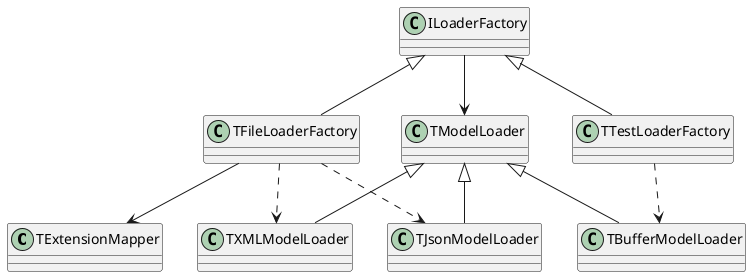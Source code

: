 @startuml loader

class TExtensionMapper

class TModelLoader

class TXMLModelLoader

class TJsonModelLoader

class TBufferModelLoader

TModelLoader <|-- TXMLModelLoader
TModelLoader <|-- TJsonModelLoader
TModelLoader <|-- TBufferModelLoader

class ILoaderFactory

class TFileLoaderFactory
class TTestLoaderFactory

ILoaderFactory <|-- TFileLoaderFactory
ILoaderFactory <|-- TTestLoaderFactory
ILoaderFactory --> TModelLoader

TFileLoaderFactory --> TExtensionMapper
TFileLoaderFactory ..> TXMLModelLoader
TFileLoaderFactory ..> TJsonModelLoader

TTestLoaderFactory ..> TBufferModelLoader

@enduml
